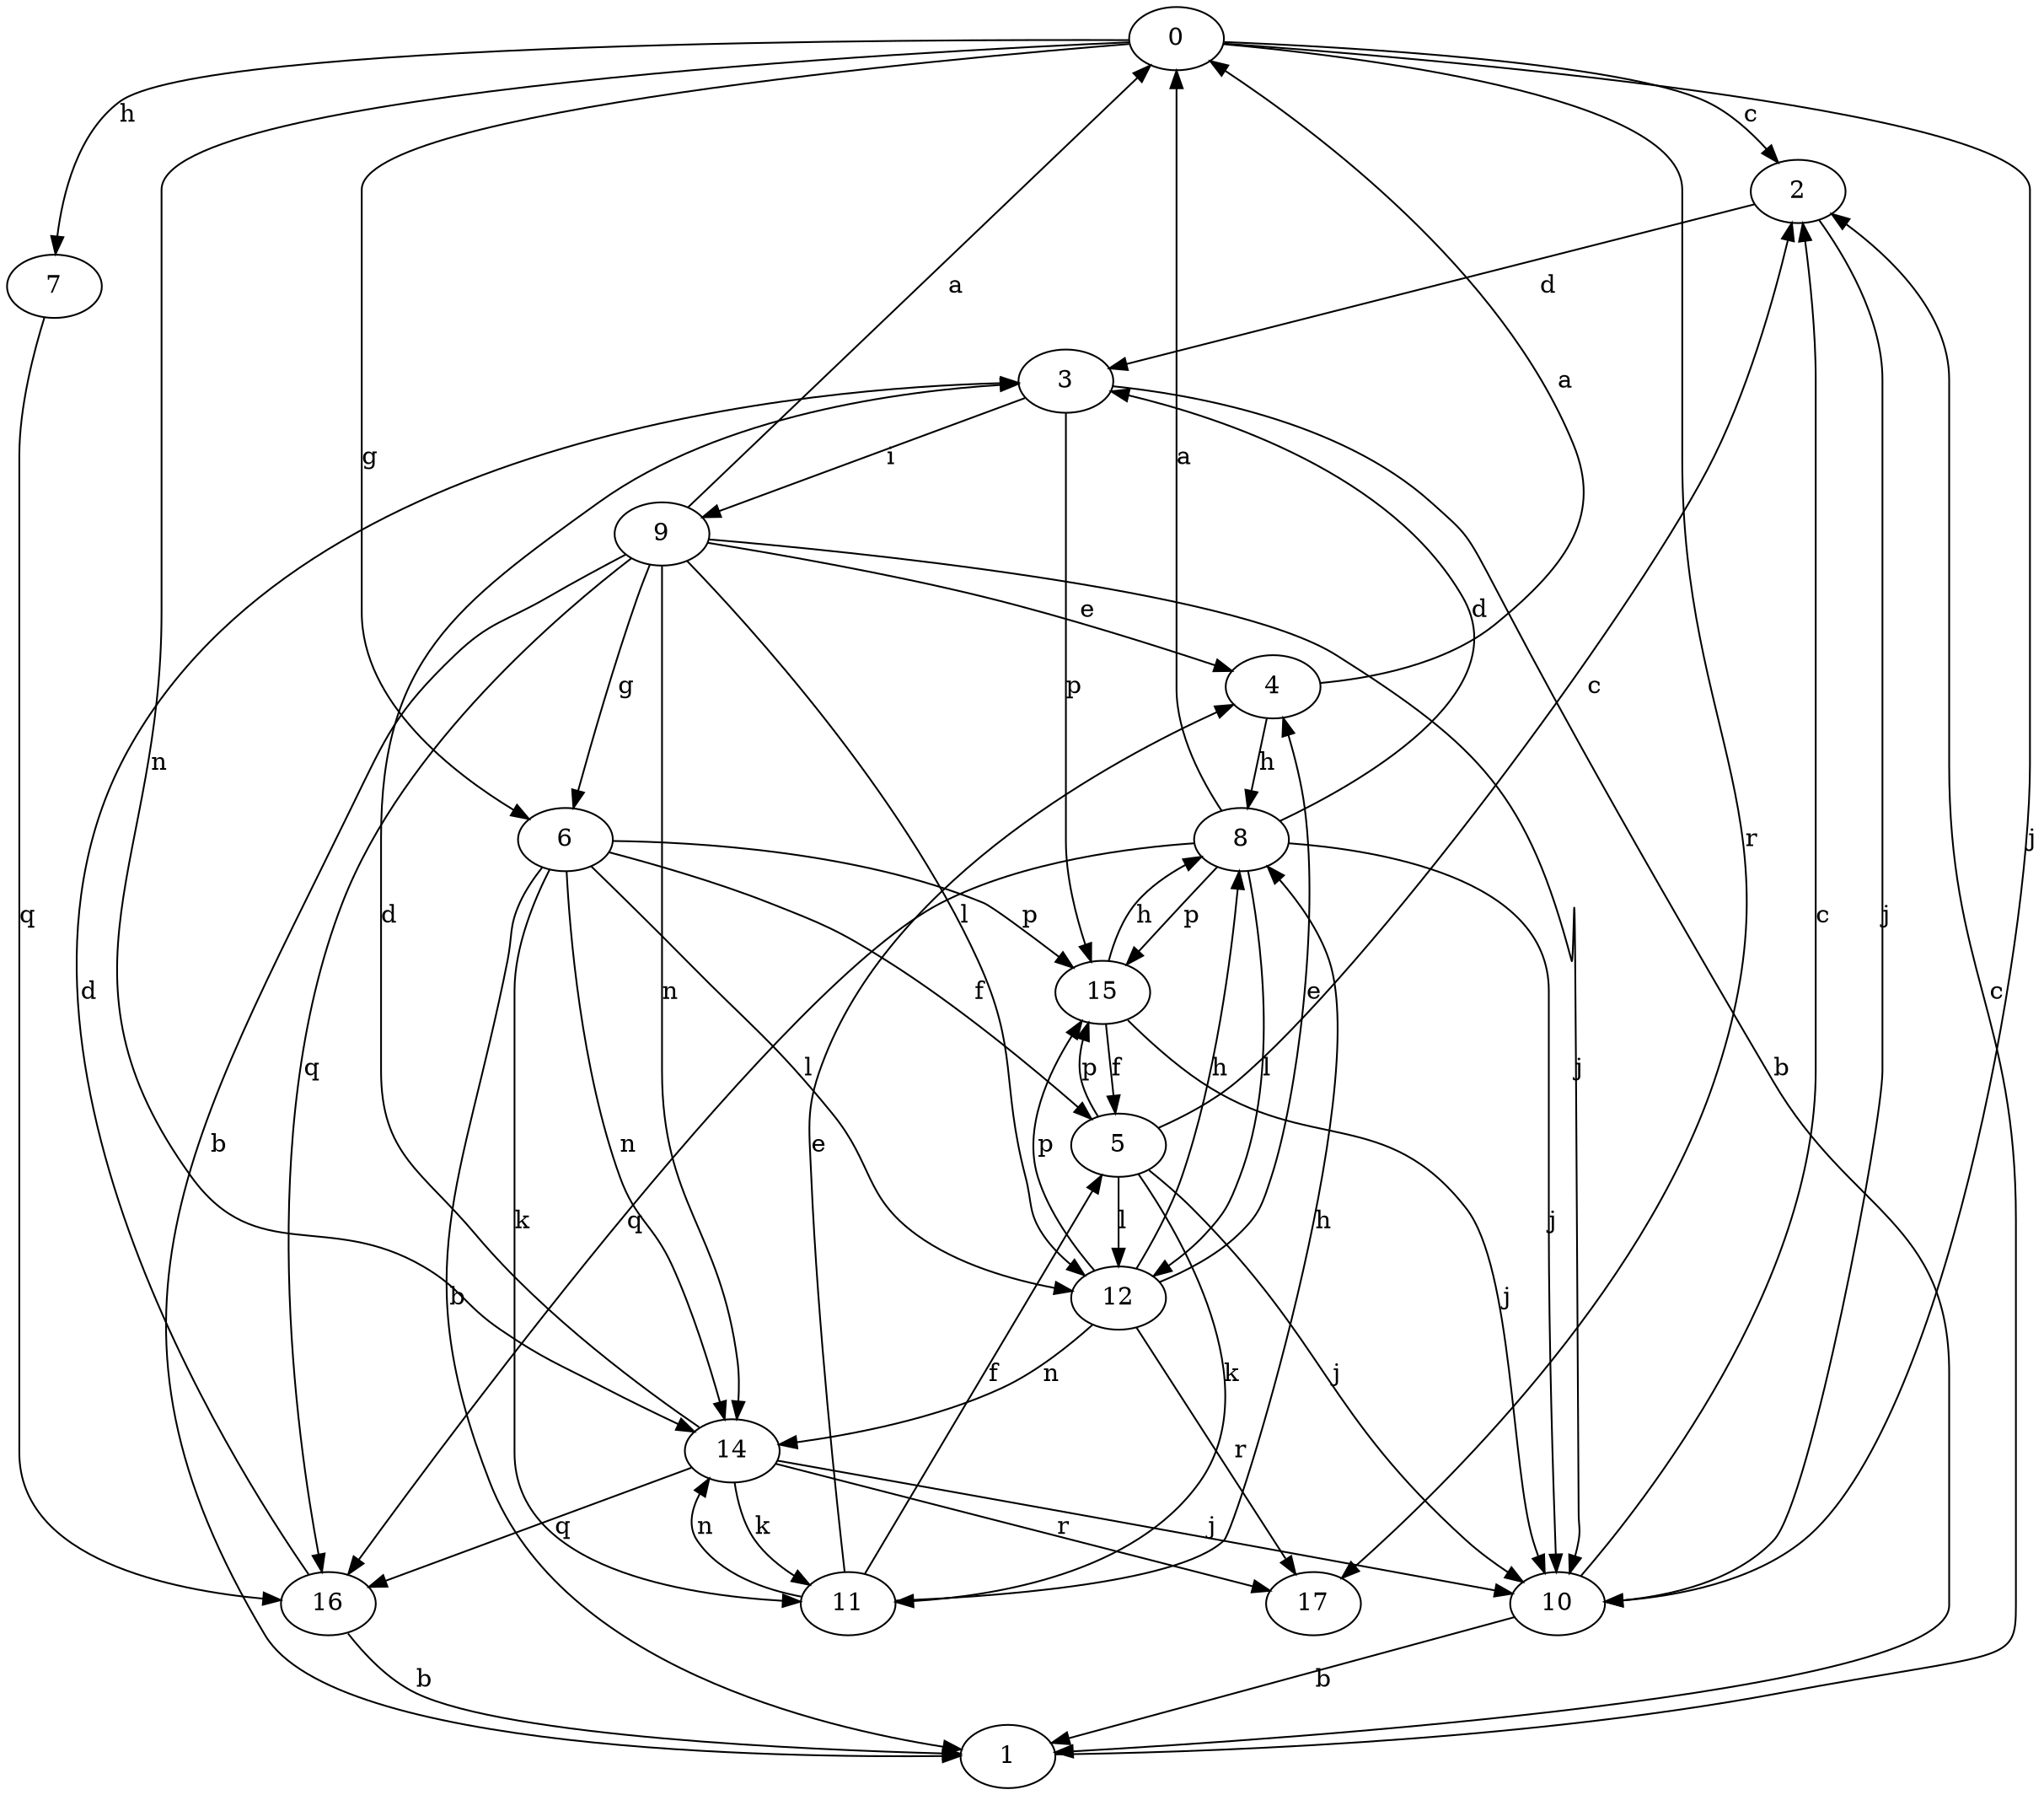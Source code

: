 strict digraph  {
0;
1;
2;
3;
4;
5;
6;
7;
8;
9;
10;
11;
12;
14;
15;
16;
17;
0 -> 2  [label=c];
0 -> 6  [label=g];
0 -> 7  [label=h];
0 -> 10  [label=j];
0 -> 14  [label=n];
0 -> 17  [label=r];
1 -> 2  [label=c];
2 -> 3  [label=d];
2 -> 10  [label=j];
3 -> 1  [label=b];
3 -> 9  [label=i];
3 -> 15  [label=p];
4 -> 0  [label=a];
4 -> 8  [label=h];
5 -> 2  [label=c];
5 -> 10  [label=j];
5 -> 11  [label=k];
5 -> 12  [label=l];
5 -> 15  [label=p];
6 -> 1  [label=b];
6 -> 5  [label=f];
6 -> 11  [label=k];
6 -> 12  [label=l];
6 -> 14  [label=n];
6 -> 15  [label=p];
7 -> 16  [label=q];
8 -> 0  [label=a];
8 -> 3  [label=d];
8 -> 10  [label=j];
8 -> 12  [label=l];
8 -> 15  [label=p];
8 -> 16  [label=q];
9 -> 0  [label=a];
9 -> 1  [label=b];
9 -> 4  [label=e];
9 -> 6  [label=g];
9 -> 10  [label=j];
9 -> 12  [label=l];
9 -> 14  [label=n];
9 -> 16  [label=q];
10 -> 1  [label=b];
10 -> 2  [label=c];
11 -> 4  [label=e];
11 -> 5  [label=f];
11 -> 8  [label=h];
11 -> 14  [label=n];
12 -> 4  [label=e];
12 -> 8  [label=h];
12 -> 14  [label=n];
12 -> 15  [label=p];
12 -> 17  [label=r];
14 -> 3  [label=d];
14 -> 10  [label=j];
14 -> 11  [label=k];
14 -> 16  [label=q];
14 -> 17  [label=r];
15 -> 5  [label=f];
15 -> 8  [label=h];
15 -> 10  [label=j];
16 -> 1  [label=b];
16 -> 3  [label=d];
}
